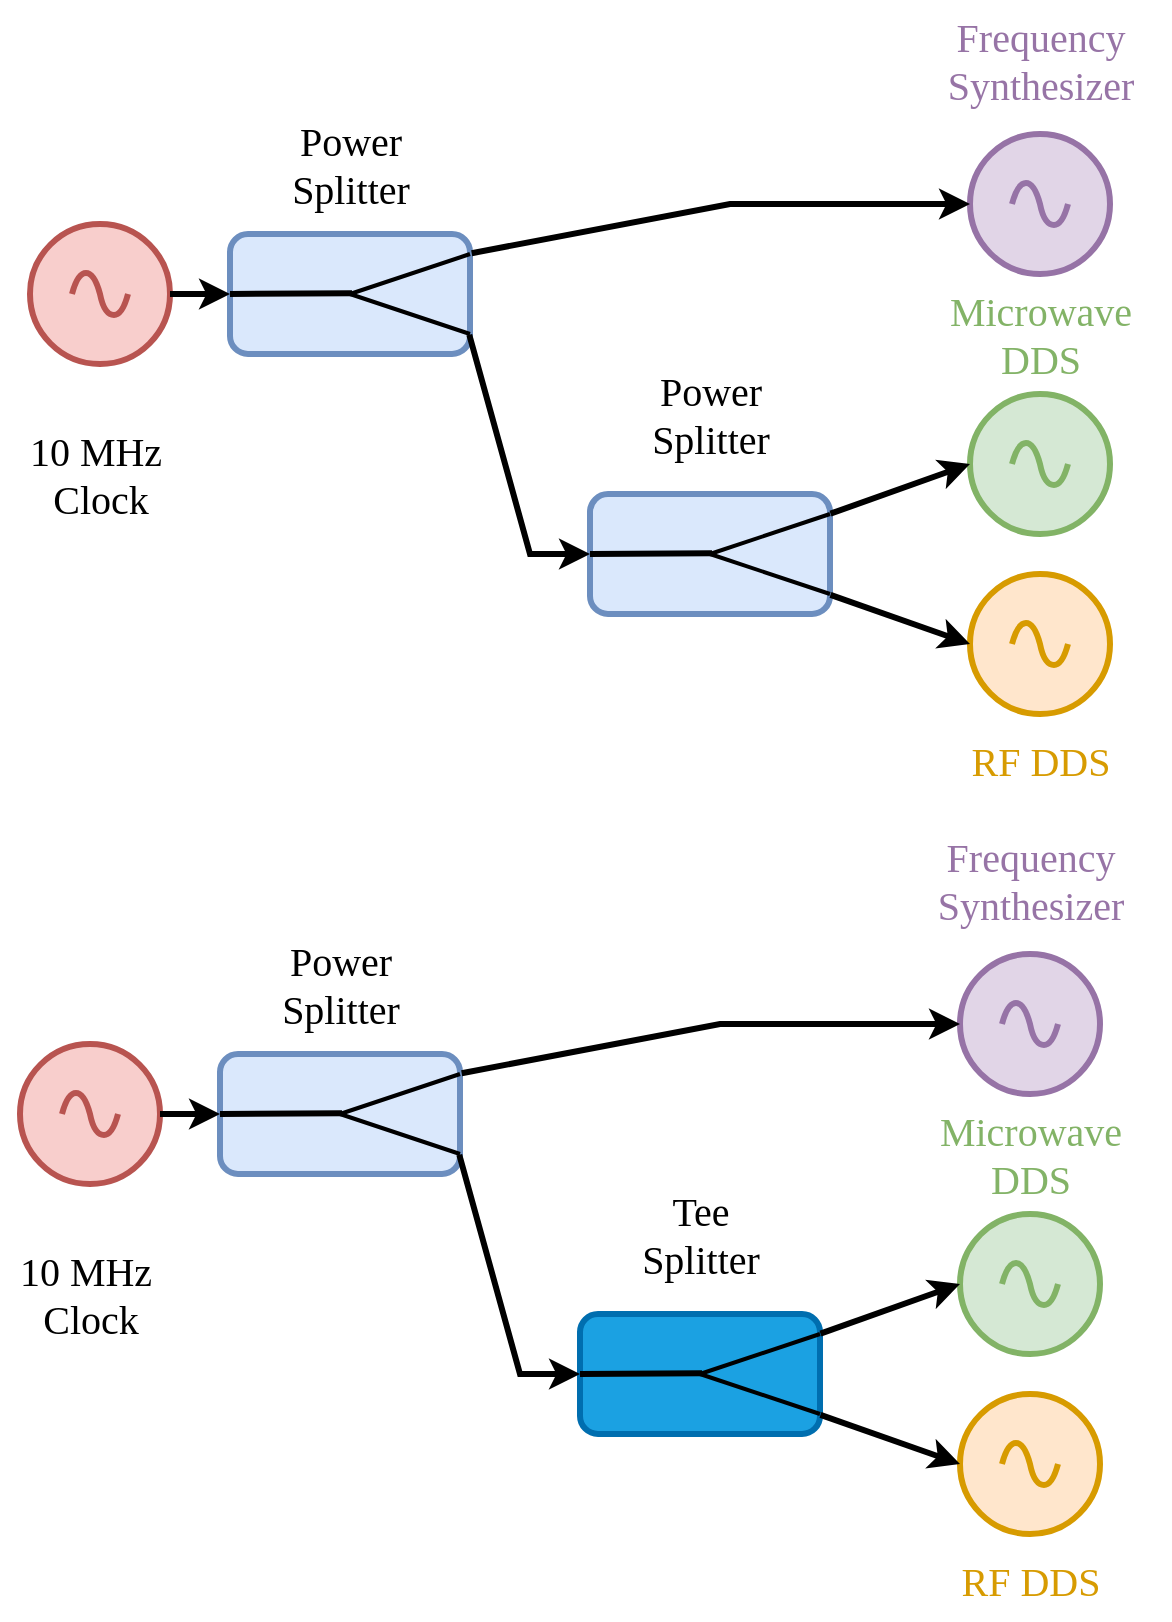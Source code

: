 <mxfile version="26.0.6">
  <diagram name="Page-1" id="kf-HXMYHtJ7qkP8PMGID">
    <mxGraphModel dx="997" dy="601" grid="1" gridSize="10" guides="1" tooltips="1" connect="1" arrows="1" fold="1" page="1" pageScale="1" pageWidth="600" pageHeight="1400" math="0" shadow="0">
      <root>
        <mxCell id="0" />
        <mxCell id="1" parent="0" />
        <mxCell id="2XvLTmgFa15NH41Y0j28-1" value="" style="pointerEvents=1;verticalLabelPosition=bottom;shadow=0;dashed=0;align=center;html=1;verticalAlign=top;shape=mxgraph.electrical.signal_sources.source;aspect=fixed;points=[[0.5,0,0],[1,0.5,0],[0.5,1,0],[0,0.5,0]];elSignalType=ac;strokeWidth=3;fillColor=#f8cecc;strokeColor=#b85450;" vertex="1" parent="1">
          <mxGeometry x="30" y="122" width="70" height="70" as="geometry" />
        </mxCell>
        <mxCell id="2XvLTmgFa15NH41Y0j28-2" value="" style="rounded=1;whiteSpace=wrap;html=1;strokeWidth=3;container=0;fillColor=#dae8fc;strokeColor=#6c8ebf;" vertex="1" parent="1">
          <mxGeometry x="130" y="127" width="120" height="60" as="geometry" />
        </mxCell>
        <mxCell id="2XvLTmgFa15NH41Y0j28-3" value="" style="endArrow=none;html=1;rounded=0;strokeWidth=3;" edge="1" parent="1">
          <mxGeometry width="50" height="50" relative="1" as="geometry">
            <mxPoint x="130" y="157" as="sourcePoint" />
            <mxPoint x="191" y="156.57" as="targetPoint" />
          </mxGeometry>
        </mxCell>
        <mxCell id="2XvLTmgFa15NH41Y0j28-4" value="" style="endArrow=none;html=1;rounded=0;strokeWidth=2;endFill=0;" edge="1" parent="1">
          <mxGeometry width="50" height="50" relative="1" as="geometry">
            <mxPoint x="189.997" y="157" as="sourcePoint" />
            <mxPoint x="250" y="177" as="targetPoint" />
          </mxGeometry>
        </mxCell>
        <mxCell id="2XvLTmgFa15NH41Y0j28-5" value="" style="endArrow=none;html=1;rounded=0;strokeWidth=2;endFill=0;" edge="1" parent="1">
          <mxGeometry width="50" height="50" relative="1" as="geometry">
            <mxPoint x="189.997" y="157" as="sourcePoint" />
            <mxPoint x="250" y="137" as="targetPoint" />
          </mxGeometry>
        </mxCell>
        <mxCell id="2XvLTmgFa15NH41Y0j28-8" value="" style="pointerEvents=1;verticalLabelPosition=bottom;shadow=0;dashed=0;align=center;html=1;verticalAlign=top;shape=mxgraph.electrical.signal_sources.source;aspect=fixed;points=[[0.5,0,0],[1,0.5,0],[0.5,1,0],[0,0.5,0]];elSignalType=ac;strokeWidth=3;fillColor=#e1d5e7;strokeColor=#9673a6;fontColor=light-dark(#9774a6, #ededed);" vertex="1" parent="1">
          <mxGeometry x="500" y="77" width="70" height="70" as="geometry" />
        </mxCell>
        <mxCell id="2XvLTmgFa15NH41Y0j28-9" value="" style="pointerEvents=1;verticalLabelPosition=bottom;shadow=0;dashed=0;align=center;html=1;verticalAlign=top;shape=mxgraph.electrical.signal_sources.source;aspect=fixed;points=[[0.5,0,0],[1,0.5,0],[0.5,1,0],[0,0.5,0]];elSignalType=ac;strokeWidth=3;fillColor=#d5e8d4;strokeColor=#82b366;" vertex="1" parent="1">
          <mxGeometry x="500" y="207" width="70" height="70" as="geometry" />
        </mxCell>
        <mxCell id="2XvLTmgFa15NH41Y0j28-10" value="" style="pointerEvents=1;verticalLabelPosition=bottom;shadow=0;dashed=0;align=center;html=1;verticalAlign=top;shape=mxgraph.electrical.signal_sources.source;aspect=fixed;points=[[0.5,0,0],[1,0.5,0],[0.5,1,0],[0,0.5,0]];elSignalType=ac;strokeWidth=3;fillColor=#ffe6cc;strokeColor=#d79b00;" vertex="1" parent="1">
          <mxGeometry x="500" y="297" width="70" height="70" as="geometry" />
        </mxCell>
        <mxCell id="2XvLTmgFa15NH41Y0j28-11" value="" style="rounded=1;whiteSpace=wrap;html=1;strokeWidth=3;container=0;fillColor=#dae8fc;strokeColor=#6c8ebf;" vertex="1" parent="1">
          <mxGeometry x="310" y="257" width="120" height="60" as="geometry" />
        </mxCell>
        <mxCell id="2XvLTmgFa15NH41Y0j28-12" value="" style="endArrow=none;html=1;rounded=0;strokeWidth=3;" edge="1" parent="1">
          <mxGeometry width="50" height="50" relative="1" as="geometry">
            <mxPoint x="310" y="287" as="sourcePoint" />
            <mxPoint x="371" y="286.57" as="targetPoint" />
          </mxGeometry>
        </mxCell>
        <mxCell id="2XvLTmgFa15NH41Y0j28-13" value="" style="endArrow=none;html=1;rounded=0;strokeWidth=2;endFill=0;" edge="1" parent="1">
          <mxGeometry width="50" height="50" relative="1" as="geometry">
            <mxPoint x="369.997" y="287" as="sourcePoint" />
            <mxPoint x="430" y="307" as="targetPoint" />
          </mxGeometry>
        </mxCell>
        <mxCell id="2XvLTmgFa15NH41Y0j28-14" value="" style="endArrow=none;html=1;rounded=0;strokeWidth=2;endFill=0;" edge="1" parent="1">
          <mxGeometry width="50" height="50" relative="1" as="geometry">
            <mxPoint x="369.997" y="287" as="sourcePoint" />
            <mxPoint x="430" y="267" as="targetPoint" />
          </mxGeometry>
        </mxCell>
        <mxCell id="2XvLTmgFa15NH41Y0j28-15" value="&lt;font face=&quot;Congenial&quot;&gt;10 MHz&amp;nbsp;&lt;/font&gt;&lt;div&gt;&lt;font face=&quot;Congenial&quot;&gt;Clock&lt;/font&gt;&lt;/div&gt;" style="text;html=1;align=center;verticalAlign=middle;resizable=0;points=[];autosize=1;strokeColor=none;fillColor=none;fontSize=20;" vertex="1" parent="1">
          <mxGeometry x="20" y="217" width="90" height="60" as="geometry" />
        </mxCell>
        <mxCell id="2XvLTmgFa15NH41Y0j28-16" value="" style="endArrow=classic;html=1;rounded=0;entryX=0;entryY=0.5;entryDx=0;entryDy=0;entryPerimeter=0;strokeWidth=3;exitX=1.007;exitY=0.16;exitDx=0;exitDy=0;exitPerimeter=0;" edge="1" parent="1" source="2XvLTmgFa15NH41Y0j28-2" target="2XvLTmgFa15NH41Y0j28-8">
          <mxGeometry width="50" height="50" relative="1" as="geometry">
            <mxPoint x="280" y="127" as="sourcePoint" />
            <mxPoint x="330" y="77" as="targetPoint" />
            <Array as="points">
              <mxPoint x="380" y="112" />
            </Array>
          </mxGeometry>
        </mxCell>
        <mxCell id="2XvLTmgFa15NH41Y0j28-17" value="Power&lt;div&gt;Splitter&lt;/div&gt;" style="text;html=1;align=center;verticalAlign=middle;resizable=0;points=[];autosize=1;strokeColor=none;fillColor=none;labelBackgroundColor=default;fontSize=20;fontFamily=Congenial;" vertex="1" parent="1">
          <mxGeometry x="145" y="62" width="90" height="60" as="geometry" />
        </mxCell>
        <mxCell id="2XvLTmgFa15NH41Y0j28-18" value="" style="endArrow=classic;html=1;rounded=0;spacing=2;strokeWidth=3;exitX=0.997;exitY=0.84;exitDx=0;exitDy=0;exitPerimeter=0;" edge="1" parent="1" source="2XvLTmgFa15NH41Y0j28-2">
          <mxGeometry width="50" height="50" relative="1" as="geometry">
            <mxPoint x="280" y="187" as="sourcePoint" />
            <mxPoint x="310" y="287" as="targetPoint" />
            <Array as="points">
              <mxPoint x="280" y="287" />
            </Array>
          </mxGeometry>
        </mxCell>
        <mxCell id="2XvLTmgFa15NH41Y0j28-19" value="" style="endArrow=classic;html=1;rounded=0;entryX=0;entryY=0.5;entryDx=0;entryDy=0;entryPerimeter=0;strokeWidth=3;exitX=1.002;exitY=0.164;exitDx=0;exitDy=0;exitPerimeter=0;" edge="1" parent="1" source="2XvLTmgFa15NH41Y0j28-11" target="2XvLTmgFa15NH41Y0j28-9">
          <mxGeometry width="50" height="50" relative="1" as="geometry">
            <mxPoint x="460" y="257" as="sourcePoint" />
            <mxPoint x="390" y="187" as="targetPoint" />
          </mxGeometry>
        </mxCell>
        <mxCell id="2XvLTmgFa15NH41Y0j28-20" value="" style="endArrow=classic;html=1;rounded=0;entryX=0;entryY=0.5;entryDx=0;entryDy=0;entryPerimeter=0;strokeWidth=3;exitX=1.002;exitY=0.841;exitDx=0;exitDy=0;exitPerimeter=0;" edge="1" parent="1" source="2XvLTmgFa15NH41Y0j28-11" target="2XvLTmgFa15NH41Y0j28-10">
          <mxGeometry width="50" height="50" relative="1" as="geometry">
            <mxPoint x="460" y="317" as="sourcePoint" />
            <mxPoint x="390" y="187" as="targetPoint" />
          </mxGeometry>
        </mxCell>
        <mxCell id="2XvLTmgFa15NH41Y0j28-21" value="" style="endArrow=classic;html=1;rounded=0;exitX=1;exitY=0.5;exitDx=0;exitDy=0;exitPerimeter=0;entryX=0;entryY=0.5;entryDx=0;entryDy=0;strokeWidth=3;" edge="1" parent="1" source="2XvLTmgFa15NH41Y0j28-1" target="2XvLTmgFa15NH41Y0j28-2">
          <mxGeometry width="50" height="50" relative="1" as="geometry">
            <mxPoint x="210" y="317" as="sourcePoint" />
            <mxPoint x="260" y="267" as="targetPoint" />
          </mxGeometry>
        </mxCell>
        <mxCell id="2XvLTmgFa15NH41Y0j28-22" value="Power&lt;div&gt;Splitter&lt;/div&gt;" style="text;html=1;align=center;verticalAlign=middle;resizable=0;points=[];autosize=1;strokeColor=none;fillColor=none;labelBackgroundColor=default;fontSize=20;fontFamily=Congenial;" vertex="1" parent="1">
          <mxGeometry x="325" y="187" width="90" height="60" as="geometry" />
        </mxCell>
        <mxCell id="2XvLTmgFa15NH41Y0j28-23" value="&lt;div&gt;Frequency&lt;/div&gt;&lt;div&gt;Synthesizer&lt;/div&gt;" style="text;html=1;align=center;verticalAlign=middle;resizable=0;points=[];autosize=1;strokeColor=none;fillColor=none;labelBackgroundColor=default;fontSize=20;fontFamily=Congenial;fontColor=light-dark(#9774a6, #ededed);" vertex="1" parent="1">
          <mxGeometry x="470" y="10" width="130" height="60" as="geometry" />
        </mxCell>
        <mxCell id="2XvLTmgFa15NH41Y0j28-24" value="&lt;div&gt;&lt;span style=&quot;background-color: light-dark(#ffffff, var(--ge-dark-color, #121212));&quot;&gt;Microwave&lt;/span&gt;&lt;/div&gt;&lt;div&gt;DDS&lt;/div&gt;" style="text;html=1;align=center;verticalAlign=middle;resizable=0;points=[];autosize=1;strokeColor=none;fillColor=none;labelBackgroundColor=default;fontSize=20;fontFamily=Congenial;fontColor=light-dark(#83b367, #ededed);" vertex="1" parent="1">
          <mxGeometry x="475" y="147" width="120" height="60" as="geometry" />
        </mxCell>
        <mxCell id="2XvLTmgFa15NH41Y0j28-25" value="&lt;div&gt;&lt;span style=&quot;background-color: light-dark(#ffffff, var(--ge-dark-color, #121212));&quot;&gt;RF DDS&lt;/span&gt;&lt;/div&gt;" style="text;html=1;align=center;verticalAlign=middle;resizable=0;points=[];autosize=1;strokeColor=none;fillColor=none;labelBackgroundColor=default;fontSize=20;fontFamily=Congenial;fontColor=light-dark(#d79b01, #ededed);" vertex="1" parent="1">
          <mxGeometry x="490" y="370" width="90" height="40" as="geometry" />
        </mxCell>
        <mxCell id="2XvLTmgFa15NH41Y0j28-26" value="" style="pointerEvents=1;verticalLabelPosition=bottom;shadow=0;dashed=0;align=center;html=1;verticalAlign=top;shape=mxgraph.electrical.signal_sources.source;aspect=fixed;points=[[0.5,0,0],[1,0.5,0],[0.5,1,0],[0,0.5,0]];elSignalType=ac;strokeWidth=3;fillColor=#f8cecc;strokeColor=#b85450;" vertex="1" parent="1">
          <mxGeometry x="25" y="532" width="70" height="70" as="geometry" />
        </mxCell>
        <mxCell id="2XvLTmgFa15NH41Y0j28-27" value="" style="rounded=1;whiteSpace=wrap;html=1;strokeWidth=3;container=0;fillColor=#dae8fc;strokeColor=#6c8ebf;" vertex="1" parent="1">
          <mxGeometry x="125" y="537" width="120" height="60" as="geometry" />
        </mxCell>
        <mxCell id="2XvLTmgFa15NH41Y0j28-28" value="" style="endArrow=none;html=1;rounded=0;strokeWidth=3;" edge="1" parent="1">
          <mxGeometry width="50" height="50" relative="1" as="geometry">
            <mxPoint x="125" y="567" as="sourcePoint" />
            <mxPoint x="186" y="566.57" as="targetPoint" />
          </mxGeometry>
        </mxCell>
        <mxCell id="2XvLTmgFa15NH41Y0j28-29" value="" style="endArrow=none;html=1;rounded=0;strokeWidth=2;endFill=0;" edge="1" parent="1">
          <mxGeometry width="50" height="50" relative="1" as="geometry">
            <mxPoint x="184.997" y="567" as="sourcePoint" />
            <mxPoint x="245" y="587" as="targetPoint" />
          </mxGeometry>
        </mxCell>
        <mxCell id="2XvLTmgFa15NH41Y0j28-30" value="" style="endArrow=none;html=1;rounded=0;strokeWidth=2;endFill=0;" edge="1" parent="1">
          <mxGeometry width="50" height="50" relative="1" as="geometry">
            <mxPoint x="184.997" y="567" as="sourcePoint" />
            <mxPoint x="245" y="547" as="targetPoint" />
          </mxGeometry>
        </mxCell>
        <mxCell id="2XvLTmgFa15NH41Y0j28-31" value="" style="pointerEvents=1;verticalLabelPosition=bottom;shadow=0;dashed=0;align=center;html=1;verticalAlign=top;shape=mxgraph.electrical.signal_sources.source;aspect=fixed;points=[[0.5,0,0],[1,0.5,0],[0.5,1,0],[0,0.5,0]];elSignalType=ac;strokeWidth=3;fillColor=#e1d5e7;strokeColor=#9673a6;fontColor=light-dark(#9774a6, #ededed);" vertex="1" parent="1">
          <mxGeometry x="495" y="487" width="70" height="70" as="geometry" />
        </mxCell>
        <mxCell id="2XvLTmgFa15NH41Y0j28-32" value="" style="pointerEvents=1;verticalLabelPosition=bottom;shadow=0;dashed=0;align=center;html=1;verticalAlign=top;shape=mxgraph.electrical.signal_sources.source;aspect=fixed;points=[[0.5,0,0],[1,0.5,0],[0.5,1,0],[0,0.5,0]];elSignalType=ac;strokeWidth=3;fillColor=#d5e8d4;strokeColor=#82b366;" vertex="1" parent="1">
          <mxGeometry x="495" y="617" width="70" height="70" as="geometry" />
        </mxCell>
        <mxCell id="2XvLTmgFa15NH41Y0j28-33" value="" style="pointerEvents=1;verticalLabelPosition=bottom;shadow=0;dashed=0;align=center;html=1;verticalAlign=top;shape=mxgraph.electrical.signal_sources.source;aspect=fixed;points=[[0.5,0,0],[1,0.5,0],[0.5,1,0],[0,0.5,0]];elSignalType=ac;strokeWidth=3;fillColor=#ffe6cc;strokeColor=#d79b00;" vertex="1" parent="1">
          <mxGeometry x="495" y="707" width="70" height="70" as="geometry" />
        </mxCell>
        <mxCell id="2XvLTmgFa15NH41Y0j28-34" value="" style="rounded=1;whiteSpace=wrap;html=1;strokeWidth=3;container=0;fillColor=#1ba1e2;strokeColor=#006EAF;fontColor=#ffffff;" vertex="1" parent="1">
          <mxGeometry x="305" y="667" width="120" height="60" as="geometry" />
        </mxCell>
        <mxCell id="2XvLTmgFa15NH41Y0j28-35" value="" style="endArrow=none;html=1;rounded=0;strokeWidth=3;" edge="1" parent="1">
          <mxGeometry width="50" height="50" relative="1" as="geometry">
            <mxPoint x="305" y="697" as="sourcePoint" />
            <mxPoint x="366" y="696.57" as="targetPoint" />
          </mxGeometry>
        </mxCell>
        <mxCell id="2XvLTmgFa15NH41Y0j28-36" value="" style="endArrow=none;html=1;rounded=0;strokeWidth=2;endFill=0;" edge="1" parent="1">
          <mxGeometry width="50" height="50" relative="1" as="geometry">
            <mxPoint x="364.997" y="697" as="sourcePoint" />
            <mxPoint x="425" y="717" as="targetPoint" />
          </mxGeometry>
        </mxCell>
        <mxCell id="2XvLTmgFa15NH41Y0j28-37" value="" style="endArrow=none;html=1;rounded=0;strokeWidth=2;endFill=0;" edge="1" parent="1">
          <mxGeometry width="50" height="50" relative="1" as="geometry">
            <mxPoint x="364.997" y="697" as="sourcePoint" />
            <mxPoint x="425" y="677" as="targetPoint" />
          </mxGeometry>
        </mxCell>
        <mxCell id="2XvLTmgFa15NH41Y0j28-38" value="&lt;font face=&quot;Congenial&quot;&gt;10 MHz&amp;nbsp;&lt;/font&gt;&lt;div&gt;&lt;font face=&quot;Congenial&quot;&gt;Clock&lt;/font&gt;&lt;/div&gt;" style="text;html=1;align=center;verticalAlign=middle;resizable=0;points=[];autosize=1;strokeColor=none;fillColor=none;fontSize=20;" vertex="1" parent="1">
          <mxGeometry x="15" y="627" width="90" height="60" as="geometry" />
        </mxCell>
        <mxCell id="2XvLTmgFa15NH41Y0j28-39" value="" style="endArrow=classic;html=1;rounded=0;entryX=0;entryY=0.5;entryDx=0;entryDy=0;entryPerimeter=0;strokeWidth=3;exitX=1.007;exitY=0.16;exitDx=0;exitDy=0;exitPerimeter=0;" edge="1" parent="1" source="2XvLTmgFa15NH41Y0j28-27" target="2XvLTmgFa15NH41Y0j28-31">
          <mxGeometry width="50" height="50" relative="1" as="geometry">
            <mxPoint x="275" y="537" as="sourcePoint" />
            <mxPoint x="325" y="487" as="targetPoint" />
            <Array as="points">
              <mxPoint x="375" y="522" />
            </Array>
          </mxGeometry>
        </mxCell>
        <mxCell id="2XvLTmgFa15NH41Y0j28-40" value="Power&lt;div&gt;Splitter&lt;/div&gt;" style="text;html=1;align=center;verticalAlign=middle;resizable=0;points=[];autosize=1;strokeColor=none;fillColor=none;labelBackgroundColor=default;fontSize=20;fontFamily=Congenial;" vertex="1" parent="1">
          <mxGeometry x="140" y="472" width="90" height="60" as="geometry" />
        </mxCell>
        <mxCell id="2XvLTmgFa15NH41Y0j28-41" value="" style="endArrow=classic;html=1;rounded=0;spacing=2;strokeWidth=3;exitX=0.997;exitY=0.84;exitDx=0;exitDy=0;exitPerimeter=0;" edge="1" parent="1" source="2XvLTmgFa15NH41Y0j28-27">
          <mxGeometry width="50" height="50" relative="1" as="geometry">
            <mxPoint x="275" y="597" as="sourcePoint" />
            <mxPoint x="305" y="697" as="targetPoint" />
            <Array as="points">
              <mxPoint x="275" y="697" />
            </Array>
          </mxGeometry>
        </mxCell>
        <mxCell id="2XvLTmgFa15NH41Y0j28-42" value="" style="endArrow=classic;html=1;rounded=0;entryX=0;entryY=0.5;entryDx=0;entryDy=0;entryPerimeter=0;strokeWidth=3;exitX=1.002;exitY=0.164;exitDx=0;exitDy=0;exitPerimeter=0;" edge="1" parent="1" source="2XvLTmgFa15NH41Y0j28-34" target="2XvLTmgFa15NH41Y0j28-32">
          <mxGeometry width="50" height="50" relative="1" as="geometry">
            <mxPoint x="455" y="667" as="sourcePoint" />
            <mxPoint x="385" y="597" as="targetPoint" />
          </mxGeometry>
        </mxCell>
        <mxCell id="2XvLTmgFa15NH41Y0j28-43" value="" style="endArrow=classic;html=1;rounded=0;entryX=0;entryY=0.5;entryDx=0;entryDy=0;entryPerimeter=0;strokeWidth=3;exitX=1.002;exitY=0.841;exitDx=0;exitDy=0;exitPerimeter=0;" edge="1" parent="1" source="2XvLTmgFa15NH41Y0j28-34" target="2XvLTmgFa15NH41Y0j28-33">
          <mxGeometry width="50" height="50" relative="1" as="geometry">
            <mxPoint x="455" y="727" as="sourcePoint" />
            <mxPoint x="385" y="597" as="targetPoint" />
          </mxGeometry>
        </mxCell>
        <mxCell id="2XvLTmgFa15NH41Y0j28-44" value="" style="endArrow=classic;html=1;rounded=0;exitX=1;exitY=0.5;exitDx=0;exitDy=0;exitPerimeter=0;entryX=0;entryY=0.5;entryDx=0;entryDy=0;strokeWidth=3;" edge="1" parent="1" source="2XvLTmgFa15NH41Y0j28-26" target="2XvLTmgFa15NH41Y0j28-27">
          <mxGeometry width="50" height="50" relative="1" as="geometry">
            <mxPoint x="205" y="727" as="sourcePoint" />
            <mxPoint x="255" y="677" as="targetPoint" />
          </mxGeometry>
        </mxCell>
        <mxCell id="2XvLTmgFa15NH41Y0j28-45" value="Tee&lt;div&gt;Splitter&lt;/div&gt;" style="text;html=1;align=center;verticalAlign=middle;resizable=0;points=[];autosize=1;strokeColor=none;fillColor=none;labelBackgroundColor=default;fontSize=20;fontFamily=Congenial;" vertex="1" parent="1">
          <mxGeometry x="320" y="597" width="90" height="60" as="geometry" />
        </mxCell>
        <mxCell id="2XvLTmgFa15NH41Y0j28-46" value="&lt;div&gt;Frequency&lt;/div&gt;&lt;div&gt;Synthesizer&lt;/div&gt;" style="text;html=1;align=center;verticalAlign=middle;resizable=0;points=[];autosize=1;strokeColor=none;fillColor=none;labelBackgroundColor=default;fontSize=20;fontFamily=Congenial;fontColor=light-dark(#9774a6, #ededed);" vertex="1" parent="1">
          <mxGeometry x="465" y="420" width="130" height="60" as="geometry" />
        </mxCell>
        <mxCell id="2XvLTmgFa15NH41Y0j28-47" value="&lt;div&gt;&lt;span style=&quot;background-color: light-dark(#ffffff, var(--ge-dark-color, #121212));&quot;&gt;Microwave&lt;/span&gt;&lt;/div&gt;&lt;div&gt;DDS&lt;/div&gt;" style="text;html=1;align=center;verticalAlign=middle;resizable=0;points=[];autosize=1;strokeColor=none;fillColor=none;labelBackgroundColor=default;fontSize=20;fontFamily=Congenial;fontColor=light-dark(#83b367, #ededed);" vertex="1" parent="1">
          <mxGeometry x="470" y="557" width="120" height="60" as="geometry" />
        </mxCell>
        <mxCell id="2XvLTmgFa15NH41Y0j28-48" value="&lt;div&gt;&lt;span style=&quot;background-color: light-dark(#ffffff, var(--ge-dark-color, #121212));&quot;&gt;RF DDS&lt;/span&gt;&lt;/div&gt;" style="text;html=1;align=center;verticalAlign=middle;resizable=0;points=[];autosize=1;strokeColor=none;fillColor=none;labelBackgroundColor=default;fontSize=20;fontFamily=Congenial;fontColor=light-dark(#d79b01, #ededed);" vertex="1" parent="1">
          <mxGeometry x="485" y="780" width="90" height="40" as="geometry" />
        </mxCell>
      </root>
    </mxGraphModel>
  </diagram>
</mxfile>
